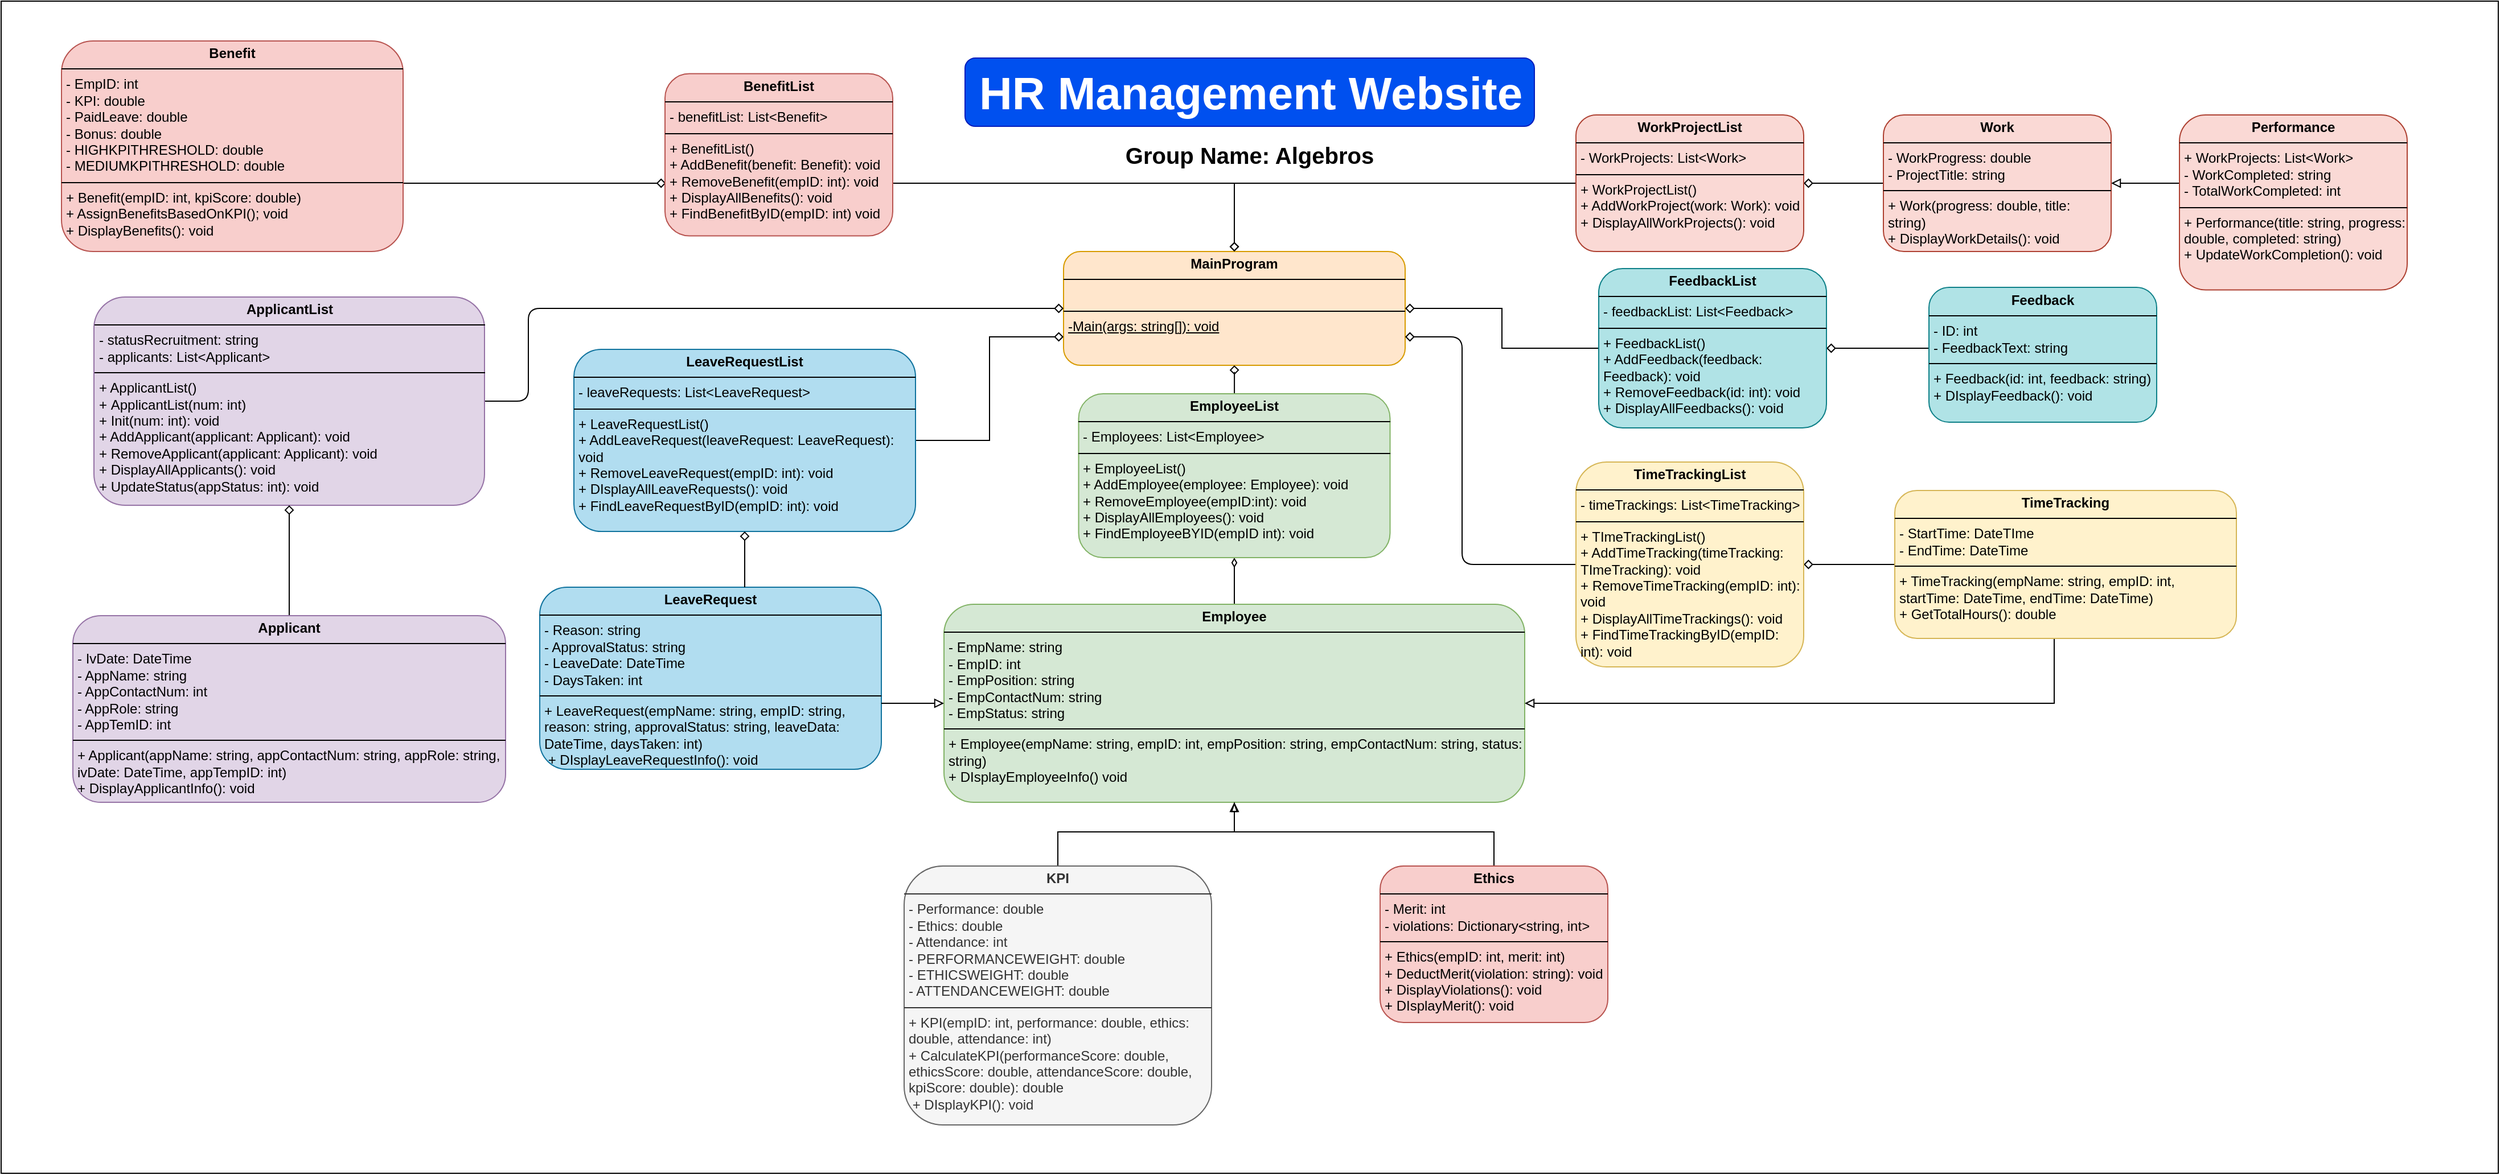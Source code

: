 <mxfile version="24.5.3" type="device">
  <diagram name="UML Diagram" id="B32nLFlXEyp0Fuyi2Kdr">
    <mxGraphModel dx="1621" dy="557" grid="1" gridSize="10" guides="1" tooltips="1" connect="1" arrows="1" fold="1" page="1" pageScale="1" pageWidth="827" pageHeight="1169" background="#ffffff" math="0" shadow="0">
      <root>
        <mxCell id="0" />
        <mxCell id="1" parent="0" />
        <mxCell id="nQVhuzZ-owbcPkJ_BbAp-5" value="" style="rounded=0;whiteSpace=wrap;html=1;movable=0;resizable=0;rotatable=0;deletable=0;editable=0;locked=1;connectable=0;" parent="1" vertex="1">
          <mxGeometry x="-683" y="70" width="2193" height="1030" as="geometry" />
        </mxCell>
        <mxCell id="2VV1gwh-YhfajOW8AinX-5" value="&lt;p style=&quot;margin:0px;margin-top:4px;text-align:center;&quot;&gt;&lt;b&gt;MainProgram&lt;/b&gt;&lt;/p&gt;&lt;hr size=&quot;1&quot; style=&quot;border-style:solid;&quot;&gt;&lt;p style=&quot;margin:0px;margin-left:4px;&quot;&gt;&lt;br&gt;&lt;/p&gt;&lt;hr size=&quot;1&quot; style=&quot;border-style:solid;&quot;&gt;&lt;p style=&quot;margin:0px;margin-left:4px;&quot;&gt;&lt;u&gt;-Main(args: string[]): void&lt;/u&gt;&lt;/p&gt;" style="verticalAlign=top;align=left;overflow=fill;html=1;whiteSpace=wrap;fillColor=#ffe6cc;strokeColor=#d79b00;rounded=1;" parent="1" vertex="1">
          <mxGeometry x="250" y="290" width="300" height="100" as="geometry" />
        </mxCell>
        <mxCell id="2VV1gwh-YhfajOW8AinX-6" value="&lt;font size=&quot;1&quot; style=&quot;&quot;&gt;&lt;b style=&quot;font-size: 40px;&quot;&gt;HR Management Website&lt;/b&gt;&lt;/font&gt;" style="text;html=1;align=center;verticalAlign=middle;resizable=0;points=[];autosize=1;strokeColor=#001DBC;fillColor=#0050ef;fontColor=#ffffff;rounded=1;" parent="1" vertex="1">
          <mxGeometry x="163.5" y="120" width="500" height="60" as="geometry" />
        </mxCell>
        <mxCell id="LnMj1FM4kVcDslZHznKj-27" style="edgeStyle=orthogonalEdgeStyle;rounded=1;orthogonalLoop=1;jettySize=auto;html=1;entryX=1;entryY=0.5;entryDx=0;entryDy=0;endArrow=diamond;endFill=0;" parent="1" source="LnMj1FM4kVcDslZHznKj-5" target="LnMj1FM4kVcDslZHznKj-7" edge="1">
          <mxGeometry relative="1" as="geometry" />
        </mxCell>
        <mxCell id="LnMj1FM4kVcDslZHznKj-52" style="edgeStyle=orthogonalEdgeStyle;rounded=1;orthogonalLoop=1;jettySize=auto;html=1;entryX=1;entryY=0.75;entryDx=0;entryDy=0;endArrow=diamond;endFill=0;" parent="1" source="LnMj1FM4kVcDslZHznKj-7" target="2VV1gwh-YhfajOW8AinX-5" edge="1">
          <mxGeometry relative="1" as="geometry">
            <Array as="points">
              <mxPoint x="600" y="565" />
              <mxPoint x="600" y="365" />
            </Array>
          </mxGeometry>
        </mxCell>
        <mxCell id="LnMj1FM4kVcDslZHznKj-7" value="&lt;p style=&quot;margin:0px;margin-top:4px;text-align:center;&quot;&gt;&lt;b&gt;TimeTrackingList&lt;/b&gt;&lt;/p&gt;&lt;hr size=&quot;1&quot; style=&quot;border-style:solid;&quot;&gt;&lt;p style=&quot;margin:0px;margin-left:4px;&quot;&gt;- timeTrackings: List&amp;lt;TimeTracking&amp;gt;&lt;/p&gt;&lt;hr size=&quot;1&quot; style=&quot;border-style:solid;&quot;&gt;&lt;p style=&quot;margin:0px;margin-left:4px;&quot;&gt;+ TImeTrackingList()&lt;/p&gt;&lt;p style=&quot;margin:0px;margin-left:4px;&quot;&gt;+ AddTimeTracking(timeTracking: TImeTracking): void&lt;/p&gt;&lt;p style=&quot;margin:0px;margin-left:4px;&quot;&gt;+ RemoveTimeTracking(empID: int):&lt;/p&gt;&lt;p style=&quot;margin:0px;margin-left:4px;&quot;&gt;void&lt;/p&gt;&lt;p style=&quot;margin:0px;margin-left:4px;&quot;&gt;+ DisplayAllTimeTrackings(): void&lt;/p&gt;&lt;p style=&quot;margin:0px;margin-left:4px;&quot;&gt;+ FindTimeTrackingByID(empID: int): void&lt;/p&gt;" style="verticalAlign=top;align=left;overflow=fill;html=1;whiteSpace=wrap;fillColor=#fff2cc;strokeColor=#d6b656;rounded=1;" parent="1" vertex="1">
          <mxGeometry x="700" y="475" width="200" height="180" as="geometry" />
        </mxCell>
        <mxCell id="LnMj1FM4kVcDslZHznKj-8" value="&lt;p style=&quot;margin:0px;margin-top:4px;text-align:center;&quot;&gt;&lt;b&gt;LeaveRequest&lt;/b&gt;&lt;/p&gt;&lt;hr size=&quot;1&quot; style=&quot;border-style:solid;&quot;&gt;&lt;p style=&quot;margin:0px;margin-left:4px;&quot;&gt;- Reason: string&lt;br&gt;&lt;/p&gt;&lt;p style=&quot;margin:0px;margin-left:4px;&quot;&gt;- ApprovalStatus: string&lt;/p&gt;&lt;p style=&quot;margin:0px;margin-left:4px;&quot;&gt;- LeaveDate: DateTime&lt;/p&gt;&lt;p style=&quot;margin:0px;margin-left:4px;&quot;&gt;- DaysTaken: int&lt;/p&gt;&lt;hr size=&quot;1&quot; style=&quot;border-style:solid;&quot;&gt;&lt;p style=&quot;margin:0px;margin-left:4px;&quot;&gt;+ LeaveRequest(empName: string, empID: string, reason: string, approvalStatus: string, leaveData: DateTime, daysTaken: int)&lt;/p&gt;&lt;p style=&quot;margin:0px;margin-left:4px;&quot;&gt;&amp;nbsp;+ DIsplayLeaveRequestInfo(): void&lt;/p&gt;" style="verticalAlign=top;align=left;overflow=fill;html=1;whiteSpace=wrap;fillColor=#b1ddf0;strokeColor=#10739e;rounded=1;" parent="1" vertex="1">
          <mxGeometry x="-210" y="585" width="300" height="160" as="geometry" />
        </mxCell>
        <mxCell id="LnMj1FM4kVcDslZHznKj-46" style="edgeStyle=orthogonalEdgeStyle;rounded=1;orthogonalLoop=1;jettySize=auto;html=1;endArrow=diamond;endFill=0;exitX=1;exitY=0.5;exitDx=0;exitDy=0;" parent="1" source="LnMj1FM4kVcDslZHznKj-17" target="2VV1gwh-YhfajOW8AinX-5" edge="1">
          <mxGeometry relative="1" as="geometry">
            <Array as="points">
              <mxPoint x="-220" y="422" />
              <mxPoint x="-220" y="340" />
            </Array>
          </mxGeometry>
        </mxCell>
        <mxCell id="LnMj1FM4kVcDslZHznKj-17" value="&lt;p style=&quot;margin:0px;margin-top:4px;text-align:center;&quot;&gt;&lt;b&gt;ApplicantList&lt;/b&gt;&lt;/p&gt;&lt;hr size=&quot;1&quot; style=&quot;border-style:solid;&quot;&gt;&lt;p style=&quot;margin:0px;margin-left:4px;&quot;&gt;- statusRecruitment: string&lt;/p&gt;&lt;p style=&quot;margin:0px;margin-left:4px;&quot;&gt;- applicants: List&amp;lt;Applicant&amp;gt;&lt;/p&gt;&lt;hr size=&quot;1&quot; style=&quot;border-style:solid;&quot;&gt;&lt;p style=&quot;margin:0px;margin-left:4px;&quot;&gt;+ ApplicantList()&lt;/p&gt;&lt;p style=&quot;margin:0px;margin-left:4px;&quot;&gt;+&amp;nbsp;&lt;span style=&quot;background-color: initial;&quot;&gt;ApplicantList(num: int)&lt;/span&gt;&lt;br&gt;&lt;/p&gt;&lt;p style=&quot;margin:0px;margin-left:4px;&quot;&gt;&lt;span style=&quot;background-color: initial;&quot;&gt;+ Init(num: int): void&lt;/span&gt;&lt;/p&gt;&lt;p style=&quot;margin:0px;margin-left:4px;&quot;&gt;+ AddApplicant(applicant: Applicant): void&lt;/p&gt;&lt;p style=&quot;margin:0px;margin-left:4px;&quot;&gt;+ RemoveApplicant&lt;span style=&quot;background-color: initial;&quot;&gt;(applicant: Applicant): void&lt;/span&gt;&lt;/p&gt;&lt;p style=&quot;margin:0px;margin-left:4px;&quot;&gt;&lt;span style=&quot;background-color: initial;&quot;&gt;+ DisplayAllApplicants(): void&lt;/span&gt;&lt;/p&gt;&lt;p style=&quot;margin:0px;margin-left:4px;&quot;&gt;&lt;span style=&quot;background-color: initial;&quot;&gt;+ UpdateStatus(appStatus: int): void&lt;/span&gt;&lt;/p&gt;&lt;p style=&quot;margin:0px;margin-left:4px;&quot;&gt;&lt;br&gt;&lt;/p&gt;" style="verticalAlign=top;align=left;overflow=fill;html=1;whiteSpace=wrap;fillColor=#e1d5e7;strokeColor=#9673a6;rounded=1;" parent="1" vertex="1">
          <mxGeometry x="-601.5" y="330" width="343" height="183" as="geometry" />
        </mxCell>
        <mxCell id="-FD523-r_wNJJA3PX4Bi-11" style="edgeStyle=orthogonalEdgeStyle;rounded=0;orthogonalLoop=1;jettySize=auto;html=1;entryX=0.5;entryY=1;entryDx=0;entryDy=0;endArrow=diamond;endFill=0;" parent="1" source="LnMj1FM4kVcDslZHznKj-19" target="LnMj1FM4kVcDslZHznKj-17" edge="1">
          <mxGeometry relative="1" as="geometry" />
        </mxCell>
        <mxCell id="LnMj1FM4kVcDslZHznKj-19" value="&lt;p style=&quot;margin:0px;margin-top:4px;text-align:center;&quot;&gt;&lt;b&gt;Applicant&lt;/b&gt;&lt;/p&gt;&lt;hr size=&quot;1&quot; style=&quot;border-style:solid;&quot;&gt;&lt;p style=&quot;margin:0px;margin-left:4px;&quot;&gt;&lt;span style=&quot;background-color: initial;&quot;&gt;- IvDate: DateTime&lt;/span&gt;&lt;br&gt;&lt;/p&gt;&lt;p style=&quot;margin:0px;margin-left:4px;&quot;&gt;&lt;span style=&quot;background-color: initial;&quot;&gt;- AppName: string&lt;/span&gt;&lt;/p&gt;&lt;p style=&quot;margin:0px;margin-left:4px;&quot;&gt;&lt;span style=&quot;background-color: initial;&quot;&gt;- AppContactNum: int&lt;/span&gt;&lt;/p&gt;&lt;p style=&quot;margin:0px;margin-left:4px;&quot;&gt;&lt;span style=&quot;background-color: initial;&quot;&gt;- AppRole: string&lt;/span&gt;&lt;/p&gt;&lt;p style=&quot;margin:0px;margin-left:4px;&quot;&gt;&lt;span style=&quot;background-color: initial;&quot;&gt;- AppTemID: int&lt;/span&gt;&lt;/p&gt;&lt;hr size=&quot;1&quot; style=&quot;border-style:solid;&quot;&gt;&lt;p style=&quot;margin:0px;margin-left:4px;&quot;&gt;&lt;span style=&quot;background-color: initial;&quot;&gt;+ Applicant(appName: string, appContactNum: string, appRole: string, ivDate: DateTime, appTempID: int)&lt;/span&gt;&lt;br&gt;&lt;/p&gt;&lt;p style=&quot;margin:0px;margin-left:4px;&quot;&gt;+ DisplayApplicantInfo(): void&lt;/p&gt;&lt;p style=&quot;margin:0px;margin-left:4px;&quot;&gt;&lt;br&gt;&lt;/p&gt;" style="verticalAlign=top;align=left;overflow=fill;html=1;whiteSpace=wrap;fillColor=#e1d5e7;strokeColor=#9673a6;rounded=1;" parent="1" vertex="1">
          <mxGeometry x="-620" y="610" width="380" height="164" as="geometry" />
        </mxCell>
        <mxCell id="-FD523-r_wNJJA3PX4Bi-18" style="edgeStyle=orthogonalEdgeStyle;rounded=0;orthogonalLoop=1;jettySize=auto;html=1;entryX=0.5;entryY=1;entryDx=0;entryDy=0;endArrow=diamondThin;endFill=0;" parent="1" source="LnMj1FM4kVcDslZHznKj-22" target="LnMj1FM4kVcDslZHznKj-23" edge="1">
          <mxGeometry relative="1" as="geometry" />
        </mxCell>
        <mxCell id="LnMj1FM4kVcDslZHznKj-22" value="&lt;p style=&quot;margin:0px;margin-top:4px;text-align:center;&quot;&gt;&lt;b&gt;Employee&lt;/b&gt;&lt;/p&gt;&lt;hr size=&quot;1&quot; style=&quot;border-style:solid;&quot;&gt;&lt;p style=&quot;margin: 0px 0px 0px 4px;&quot;&gt;- EmpName: string&lt;/p&gt;&lt;p style=&quot;margin: 0px 0px 0px 4px;&quot;&gt;- EmpID: int&lt;/p&gt;&lt;p style=&quot;margin: 0px 0px 0px 4px;&quot;&gt;- EmpPosition: string&lt;/p&gt;&lt;p style=&quot;margin: 0px 0px 0px 4px;&quot;&gt;- EmpContactNum: string&lt;/p&gt;&lt;p style=&quot;margin: 0px 0px 0px 4px;&quot;&gt;- EmpStatus: string&lt;/p&gt;&lt;hr size=&quot;1&quot; style=&quot;border-style:solid;&quot;&gt;&lt;p style=&quot;margin:0px;margin-left:4px;&quot;&gt;+ Employee(empName: string, empID: int, empPosition: string, empContactNum: string, status: string)&lt;/p&gt;&lt;p style=&quot;margin:0px;margin-left:4px;&quot;&gt;+ DIsplayEmployeeInfo() void&lt;/p&gt;" style="verticalAlign=top;align=left;overflow=fill;html=1;whiteSpace=wrap;fillColor=#d5e8d4;strokeColor=#82b366;rounded=1;" parent="1" vertex="1">
          <mxGeometry x="145" y="600" width="510" height="174" as="geometry" />
        </mxCell>
        <mxCell id="LnMj1FM4kVcDslZHznKj-24" style="edgeStyle=orthogonalEdgeStyle;rounded=1;orthogonalLoop=1;jettySize=auto;html=1;entryX=0.5;entryY=1;entryDx=0;entryDy=0;endArrow=diamond;endFill=0;" parent="1" source="LnMj1FM4kVcDslZHznKj-23" target="2VV1gwh-YhfajOW8AinX-5" edge="1">
          <mxGeometry relative="1" as="geometry" />
        </mxCell>
        <mxCell id="LnMj1FM4kVcDslZHznKj-23" value="&lt;p style=&quot;margin:0px;margin-top:4px;text-align:center;&quot;&gt;&lt;b&gt;EmployeeList&lt;/b&gt;&lt;/p&gt;&lt;hr size=&quot;1&quot; style=&quot;border-style:solid;&quot;&gt;&lt;p style=&quot;margin:0px;margin-left:4px;&quot;&gt;- Employees: List&amp;lt;Employee&amp;gt;&lt;/p&gt;&lt;hr size=&quot;1&quot; style=&quot;border-style:solid;&quot;&gt;&lt;p style=&quot;margin:0px;margin-left:4px;&quot;&gt;+ EmployeeList()&lt;/p&gt;&lt;p style=&quot;margin:0px;margin-left:4px;&quot;&gt;+ AddEmployee(employee: Employee): void&lt;/p&gt;&lt;p style=&quot;margin:0px;margin-left:4px;&quot;&gt;+ RemoveEmployee(empID:int): void&lt;/p&gt;&lt;p style=&quot;margin:0px;margin-left:4px;&quot;&gt;+ DisplayAllEmployees(): void&lt;/p&gt;&lt;p style=&quot;margin:0px;margin-left:4px;&quot;&gt;+ FindEmployeeBYID(empID int): void&lt;/p&gt;" style="verticalAlign=top;align=left;overflow=fill;html=1;whiteSpace=wrap;fillColor=#d5e8d4;strokeColor=#82b366;rounded=1;" parent="1" vertex="1">
          <mxGeometry x="263.25" y="415" width="273.5" height="144" as="geometry" />
        </mxCell>
        <mxCell id="-FD523-r_wNJJA3PX4Bi-1" style="edgeStyle=orthogonalEdgeStyle;rounded=0;orthogonalLoop=1;jettySize=auto;html=1;exitX=0.5;exitY=0;exitDx=0;exitDy=0;endArrow=blockThin;endFill=0;entryX=0.5;entryY=1;entryDx=0;entryDy=0;" parent="1" source="LnMj1FM4kVcDslZHznKj-28" target="LnMj1FM4kVcDslZHznKj-22" edge="1">
          <mxGeometry relative="1" as="geometry">
            <mxPoint x="360" y="810" as="targetPoint" />
            <Array as="points">
              <mxPoint x="245" y="800" />
              <mxPoint x="400" y="800" />
            </Array>
          </mxGeometry>
        </mxCell>
        <mxCell id="LnMj1FM4kVcDslZHznKj-28" value="&lt;p style=&quot;margin:0px;margin-top:4px;text-align:center;&quot;&gt;&lt;b&gt;KPI&lt;/b&gt;&lt;/p&gt;&lt;hr size=&quot;1&quot; style=&quot;border-style:solid;&quot;&gt;&lt;p style=&quot;margin:0px;margin-left:4px;&quot;&gt;- Performance&lt;span style=&quot;background-color: initial;&quot;&gt;: double&lt;/span&gt;&lt;/p&gt;&lt;p style=&quot;margin:0px;margin-left:4px;&quot;&gt;&lt;span style=&quot;background-color: initial;&quot;&gt;- Ethics: double&lt;/span&gt;&lt;/p&gt;&lt;p style=&quot;margin:0px;margin-left:4px;&quot;&gt;&lt;span style=&quot;background-color: initial;&quot;&gt;- Attendance: int&lt;/span&gt;&lt;/p&gt;&lt;p style=&quot;margin:0px;margin-left:4px;&quot;&gt;&lt;span style=&quot;background-color: initial;&quot;&gt;- PERFORMANCEWEIGHT: double&lt;/span&gt;&lt;/p&gt;&lt;p style=&quot;margin:0px;margin-left:4px;&quot;&gt;&lt;span style=&quot;background-color: initial;&quot;&gt;- ETHICSWEIGHT: double&lt;/span&gt;&lt;/p&gt;&lt;p style=&quot;margin:0px;margin-left:4px;&quot;&gt;&lt;span style=&quot;background-color: initial;&quot;&gt;- ATTENDANCEWEIGHT: double&lt;/span&gt;&lt;/p&gt;&lt;hr size=&quot;1&quot; style=&quot;border-style:solid;&quot;&gt;&lt;p style=&quot;margin:0px;margin-left:4px;&quot;&gt;+ KPI(empID: int, performance: double, ethics: double, attendance: int)&lt;/p&gt;&lt;p style=&quot;margin:0px;margin-left:4px;&quot;&gt;+ CalculateKPI(performanceScore: double, ethicsScore: double, attendanceScore: double, kpiScore: double): double&lt;/p&gt;&lt;p style=&quot;margin:0px;margin-left:4px;&quot;&gt;&amp;nbsp;+ DIsplayKPI(): void&lt;/p&gt;" style="verticalAlign=top;align=left;overflow=fill;html=1;whiteSpace=wrap;fillColor=#f5f5f5;fontColor=#333333;strokeColor=#666666;rounded=1;" parent="1" vertex="1">
          <mxGeometry x="110" y="830" width="270" height="227.5" as="geometry" />
        </mxCell>
        <mxCell id="-FD523-r_wNJJA3PX4Bi-22" style="edgeStyle=orthogonalEdgeStyle;rounded=0;orthogonalLoop=1;jettySize=auto;html=1;endArrow=block;endFill=0;entryX=0.5;entryY=1;entryDx=0;entryDy=0;" parent="1" source="LnMj1FM4kVcDslZHznKj-29" target="LnMj1FM4kVcDslZHznKj-22" edge="1">
          <mxGeometry relative="1" as="geometry">
            <mxPoint x="450" y="840" as="targetPoint" />
            <Array as="points">
              <mxPoint x="628" y="800" />
              <mxPoint x="400" y="800" />
            </Array>
          </mxGeometry>
        </mxCell>
        <mxCell id="LnMj1FM4kVcDslZHznKj-29" value="&lt;p style=&quot;margin:0px;margin-top:4px;text-align:center;&quot;&gt;&lt;b&gt;Ethics&lt;/b&gt;&lt;/p&gt;&lt;hr size=&quot;1&quot; style=&quot;border-style:solid;&quot;&gt;&lt;p style=&quot;margin:0px;margin-left:4px;&quot;&gt;- Merit: int&lt;/p&gt;&lt;p style=&quot;margin:0px;margin-left:4px;&quot;&gt;- violations: Dictionary&amp;lt;string, int&amp;gt;&lt;/p&gt;&lt;hr size=&quot;1&quot; style=&quot;border-style:solid;&quot;&gt;&lt;p style=&quot;margin:0px;margin-left:4px;&quot;&gt;+ Ethics(empID: int, merit: int)&lt;/p&gt;&lt;p style=&quot;margin:0px;margin-left:4px;&quot;&gt;+ DeductMerit(violation: string): void&lt;/p&gt;&lt;p style=&quot;margin:0px;margin-left:4px;&quot;&gt;+ DisplayViolations(): void&lt;/p&gt;&lt;p style=&quot;margin:0px;margin-left:4px;&quot;&gt;+ DIsplayMerit(): void&lt;/p&gt;" style="verticalAlign=top;align=left;overflow=fill;html=1;whiteSpace=wrap;fillColor=#f8cecc;strokeColor=#b85450;rounded=1;" parent="1" vertex="1">
          <mxGeometry x="528" y="830" width="200" height="137.5" as="geometry" />
        </mxCell>
        <mxCell id="-FD523-r_wNJJA3PX4Bi-7" style="edgeStyle=orthogonalEdgeStyle;rounded=0;orthogonalLoop=1;jettySize=auto;html=1;endArrow=block;endFill=0;entryX=1;entryY=0.5;entryDx=0;entryDy=0;" parent="1" source="LnMj1FM4kVcDslZHznKj-30" target="LnMj1FM4kVcDslZHznKj-31" edge="1">
          <mxGeometry relative="1" as="geometry">
            <Array as="points">
              <mxPoint x="1220" y="230" />
              <mxPoint x="1220" y="230" />
            </Array>
            <mxPoint x="1200" y="250" as="targetPoint" />
          </mxGeometry>
        </mxCell>
        <mxCell id="LnMj1FM4kVcDslZHznKj-30" value="&lt;p style=&quot;margin:0px;margin-top:4px;text-align:center;&quot;&gt;&lt;b&gt;Performance&lt;/b&gt;&lt;/p&gt;&lt;hr size=&quot;1&quot; style=&quot;border-style:solid;&quot;&gt;&lt;p style=&quot;margin:0px;margin-left:4px;&quot;&gt;&lt;span style=&quot;background-color: initial;&quot;&gt;+ WorkProjects: List&amp;lt;Work&amp;gt;&lt;/span&gt;&lt;br&gt;&lt;/p&gt;&lt;p style=&quot;margin:0px;margin-left:4px;&quot;&gt;&lt;span style=&quot;background-color: initial;&quot;&gt;- WorkCompleted: string&lt;/span&gt;&lt;/p&gt;&lt;p style=&quot;margin:0px;margin-left:4px;&quot;&gt;&lt;span style=&quot;background-color: initial;&quot;&gt;- TotalWorkCompleted: int&lt;/span&gt;&lt;/p&gt;&lt;hr size=&quot;1&quot; style=&quot;border-style:solid;&quot;&gt;&lt;p style=&quot;margin:0px;margin-left:4px;&quot;&gt;+ Performance(title: string, progress: double, completed: string)&lt;/p&gt;&lt;p style=&quot;margin:0px;margin-left:4px;&quot;&gt;+ UpdateWorkCompletion(): void&lt;/p&gt;" style="verticalAlign=top;align=left;overflow=fill;html=1;whiteSpace=wrap;fillColor=#fad9d5;strokeColor=#ae4132;rounded=1;" parent="1" vertex="1">
          <mxGeometry x="1230" y="170" width="200" height="153.75" as="geometry" />
        </mxCell>
        <mxCell id="-FD523-r_wNJJA3PX4Bi-13" style="edgeStyle=orthogonalEdgeStyle;rounded=0;orthogonalLoop=1;jettySize=auto;html=1;endArrow=diamond;endFill=0;entryX=1;entryY=0.5;entryDx=0;entryDy=0;" parent="1" source="LnMj1FM4kVcDslZHznKj-31" target="-FD523-r_wNJJA3PX4Bi-9" edge="1">
          <mxGeometry relative="1" as="geometry">
            <Array as="points">
              <mxPoint x="940" y="230" />
              <mxPoint x="940" y="230" />
            </Array>
            <mxPoint x="930" y="250" as="targetPoint" />
          </mxGeometry>
        </mxCell>
        <mxCell id="LnMj1FM4kVcDslZHznKj-31" value="&lt;p style=&quot;margin:0px;margin-top:4px;text-align:center;&quot;&gt;&lt;b&gt;Work&lt;/b&gt;&lt;/p&gt;&lt;hr size=&quot;1&quot; style=&quot;border-style:solid;&quot;&gt;&lt;p style=&quot;margin:0px;margin-left:4px;&quot;&gt;&lt;span style=&quot;background-color: initial;&quot;&gt;- WorkProgress&lt;/span&gt;&lt;span style=&quot;background-color: initial;&quot;&gt;: double&lt;/span&gt;&lt;br&gt;&lt;/p&gt;&lt;p style=&quot;margin:0px;margin-left:4px;&quot;&gt;&lt;span style=&quot;background-color: initial;&quot;&gt;- ProjectTitle: string&lt;br&gt;&lt;/span&gt;&lt;/p&gt;&lt;hr size=&quot;1&quot; style=&quot;border-style:solid;&quot;&gt;&lt;p style=&quot;margin:0px;margin-left:4px;&quot;&gt;+ Work(progress: double, title: string)&lt;/p&gt;&lt;p style=&quot;margin:0px;margin-left:4px;&quot;&gt;+ DisplayWorkDetails(): void&lt;/p&gt;" style="verticalAlign=top;align=left;overflow=fill;html=1;whiteSpace=wrap;fillColor=#fad9d5;strokeColor=#ae4132;rounded=1;" parent="1" vertex="1">
          <mxGeometry x="970" y="170" width="200" height="120" as="geometry" />
        </mxCell>
        <mxCell id="LnMj1FM4kVcDslZHznKj-40" style="edgeStyle=orthogonalEdgeStyle;rounded=1;orthogonalLoop=1;jettySize=auto;html=1;entryX=1;entryY=0.5;entryDx=0;entryDy=0;endArrow=diamond;endFill=0;" parent="1" source="LnMj1FM4kVcDslZHznKj-32" target="LnMj1FM4kVcDslZHznKj-34" edge="1">
          <mxGeometry relative="1" as="geometry">
            <Array as="points">
              <mxPoint x="970" y="375" />
              <mxPoint x="970" y="375" />
            </Array>
          </mxGeometry>
        </mxCell>
        <mxCell id="LnMj1FM4kVcDslZHznKj-32" value="&lt;p style=&quot;margin:0px;margin-top:4px;text-align:center;&quot;&gt;&lt;b&gt;Feedback&lt;/b&gt;&lt;/p&gt;&lt;hr size=&quot;1&quot; style=&quot;border-style:solid;&quot;&gt;&lt;p style=&quot;margin:0px;margin-left:4px;&quot;&gt;- ID: int&lt;/p&gt;&lt;p style=&quot;margin:0px;margin-left:4px;&quot;&gt;- FeedbackText: string&lt;/p&gt;&lt;hr size=&quot;1&quot; style=&quot;border-style:solid;&quot;&gt;&lt;p style=&quot;margin:0px;margin-left:4px;&quot;&gt;+ Feedback(id: int, feedback: string)&lt;br&gt;&lt;/p&gt;&lt;p style=&quot;margin:0px;margin-left:4px;&quot;&gt;+ DIsplayFeedback(): void&lt;/p&gt;" style="verticalAlign=top;align=left;overflow=fill;html=1;whiteSpace=wrap;fillColor=#b0e3e6;strokeColor=#0e8088;rounded=1;" parent="1" vertex="1">
          <mxGeometry x="1010" y="321.5" width="200" height="118.5" as="geometry" />
        </mxCell>
        <mxCell id="-FD523-r_wNJJA3PX4Bi-12" style="edgeStyle=orthogonalEdgeStyle;rounded=0;orthogonalLoop=1;jettySize=auto;html=1;endArrow=diamond;endFill=0;exitX=1;exitY=0.5;exitDx=0;exitDy=0;entryX=0.004;entryY=0.671;entryDx=0;entryDy=0;entryPerimeter=0;" parent="1" source="LnMj1FM4kVcDslZHznKj-33" target="7nOJeP81Bv1is6DJL4u_-1" edge="1">
          <mxGeometry relative="1" as="geometry">
            <mxPoint x="-150" y="250" as="targetPoint" />
            <Array as="points">
              <mxPoint x="-330" y="230" />
              <mxPoint x="-99" y="230" />
            </Array>
          </mxGeometry>
        </mxCell>
        <mxCell id="LnMj1FM4kVcDslZHznKj-33" value="&lt;p style=&quot;margin:0px;margin-top:4px;text-align:center;&quot;&gt;&lt;b&gt;Benefit&lt;/b&gt;&lt;/p&gt;&lt;hr size=&quot;1&quot; style=&quot;border-style:solid;&quot;&gt;&lt;p style=&quot;margin:0px;margin-left:4px;&quot;&gt;&lt;span style=&quot;background-color: initial;&quot;&gt;- EmpID: int&lt;/span&gt;&lt;/p&gt;&lt;p style=&quot;margin:0px;margin-left:4px;&quot;&gt;&lt;span style=&quot;background-color: initial;&quot;&gt;- KPI: double&lt;/span&gt;&lt;/p&gt;&lt;p style=&quot;margin:0px;margin-left:4px;&quot;&gt;&lt;span style=&quot;background-color: initial;&quot;&gt;- PaidLeave: double&lt;/span&gt;&lt;/p&gt;&lt;p style=&quot;margin:0px;margin-left:4px;&quot;&gt;&lt;span style=&quot;background-color: initial;&quot;&gt;- Bonus: double&lt;/span&gt;&lt;/p&gt;&lt;p style=&quot;margin: 0px 0px 0px 4px;&quot;&gt;- HIGHKPITHRESHOLD: double&lt;/p&gt;&lt;p style=&quot;margin: 0px 0px 0px 4px;&quot;&gt;- MEDIUMKPITHRESHOLD: double&lt;/p&gt;&lt;hr size=&quot;1&quot; style=&quot;border-style:solid;&quot;&gt;&lt;p style=&quot;margin:0px;margin-left:4px;&quot;&gt;+ Benefit(empID: int, kpiScore: double)&lt;/p&gt;&lt;p style=&quot;margin:0px;margin-left:4px;&quot;&gt;+ AssignBenefitsBasedOnKPI(); void&lt;/p&gt;&lt;p style=&quot;margin:0px;margin-left:4px;&quot;&gt;+ DisplayBenefits(): void&lt;/p&gt;" style="verticalAlign=top;align=left;overflow=fill;html=1;whiteSpace=wrap;fillColor=#f8cecc;strokeColor=#b85450;rounded=1;" parent="1" vertex="1">
          <mxGeometry x="-630" y="105" width="300" height="185" as="geometry" />
        </mxCell>
        <mxCell id="-FD523-r_wNJJA3PX4Bi-14" style="edgeStyle=orthogonalEdgeStyle;rounded=0;orthogonalLoop=1;jettySize=auto;html=1;entryX=1;entryY=0.5;entryDx=0;entryDy=0;endArrow=diamond;endFill=0;" parent="1" source="LnMj1FM4kVcDslZHznKj-34" target="2VV1gwh-YhfajOW8AinX-5" edge="1">
          <mxGeometry relative="1" as="geometry" />
        </mxCell>
        <mxCell id="i0HgJRy4AgxKUA7o_81E-2" value="&lt;font style=&quot;font-size: 20px;&quot;&gt;Group Name: Algebros&lt;/font&gt;" style="text;html=1;align=center;verticalAlign=middle;whiteSpace=wrap;rounded=0;fontStyle=1" parent="1" vertex="1">
          <mxGeometry x="299" y="190" width="229" height="30" as="geometry" />
        </mxCell>
        <mxCell id="-FD523-r_wNJJA3PX4Bi-21" style="edgeStyle=orthogonalEdgeStyle;rounded=0;orthogonalLoop=1;jettySize=auto;html=1;entryX=0.5;entryY=0;entryDx=0;entryDy=0;endArrow=diamond;endFill=0;" parent="1" source="7nOJeP81Bv1is6DJL4u_-1" target="2VV1gwh-YhfajOW8AinX-5" edge="1">
          <mxGeometry relative="1" as="geometry">
            <Array as="points">
              <mxPoint x="400" y="230" />
            </Array>
          </mxGeometry>
        </mxCell>
        <mxCell id="7nOJeP81Bv1is6DJL4u_-1" value="&lt;p style=&quot;margin:0px;margin-top:4px;text-align:center;&quot;&gt;&lt;b&gt;BenefitList&lt;/b&gt;&lt;/p&gt;&lt;hr size=&quot;1&quot; style=&quot;border-style:solid;&quot;&gt;&lt;p style=&quot;margin:0px;margin-left:4px;&quot;&gt;&lt;span style=&quot;background-color: initial;&quot;&gt;- benefitList: List&amp;lt;Benefit&amp;gt;&lt;/span&gt;&lt;/p&gt;&lt;hr size=&quot;1&quot; style=&quot;border-style:solid;&quot;&gt;&lt;p style=&quot;margin:0px;margin-left:4px;&quot;&gt;+ BenefitList()&lt;br&gt;&lt;/p&gt;&lt;p style=&quot;margin:0px;margin-left:4px;&quot;&gt;+ AddBenefit(benefit: Benefit): void&lt;/p&gt;&lt;p style=&quot;margin:0px;margin-left:4px;&quot;&gt;+ RemoveBenefit(empID: int): void&lt;/p&gt;&lt;p style=&quot;margin:0px;margin-left:4px;&quot;&gt;+ DisplayAllBenefits(): void&lt;/p&gt;&lt;p style=&quot;margin:0px;margin-left:4px;&quot;&gt;+ FindBenefitByID(empID: int) void&lt;/p&gt;" style="verticalAlign=top;align=left;overflow=fill;html=1;whiteSpace=wrap;fillColor=#f8cecc;strokeColor=#b85450;rounded=1;" parent="1" vertex="1">
          <mxGeometry x="-100" y="133.75" width="200" height="142.5" as="geometry" />
        </mxCell>
        <mxCell id="nmEMQq9AuY1IFIDxgRyu-1" style="edgeStyle=orthogonalEdgeStyle;rounded=0;orthogonalLoop=1;jettySize=auto;html=1;endArrow=block;endFill=0;entryX=1;entryY=0.5;entryDx=0;entryDy=0;" parent="1" source="LnMj1FM4kVcDslZHznKj-5" target="LnMj1FM4kVcDslZHznKj-22" edge="1">
          <mxGeometry relative="1" as="geometry">
            <Array as="points">
              <mxPoint x="1120" y="687" />
            </Array>
            <mxPoint x="770" y="730" as="targetPoint" />
          </mxGeometry>
        </mxCell>
        <mxCell id="-FD523-r_wNJJA3PX4Bi-2" style="edgeStyle=orthogonalEdgeStyle;rounded=0;orthogonalLoop=1;jettySize=auto;html=1;entryX=0;entryY=0.5;entryDx=0;entryDy=0;endArrow=block;endFill=0;" parent="1" source="LnMj1FM4kVcDslZHznKj-8" target="LnMj1FM4kVcDslZHznKj-22" edge="1">
          <mxGeometry relative="1" as="geometry">
            <Array as="points">
              <mxPoint x="110" y="687" />
              <mxPoint x="110" y="687" />
            </Array>
          </mxGeometry>
        </mxCell>
        <mxCell id="-FD523-r_wNJJA3PX4Bi-19" style="edgeStyle=orthogonalEdgeStyle;rounded=0;orthogonalLoop=1;jettySize=auto;html=1;entryX=0;entryY=0.75;entryDx=0;entryDy=0;endArrow=diamond;endFill=0;" parent="1" source="-FD523-r_wNJJA3PX4Bi-3" target="2VV1gwh-YhfajOW8AinX-5" edge="1">
          <mxGeometry relative="1" as="geometry" />
        </mxCell>
        <mxCell id="-FD523-r_wNJJA3PX4Bi-3" value="&lt;p style=&quot;margin:0px;margin-top:4px;text-align:center;&quot;&gt;&lt;b&gt;LeaveRequestList&lt;/b&gt;&lt;/p&gt;&lt;hr size=&quot;1&quot; style=&quot;border-style:solid;&quot;&gt;&lt;p style=&quot;margin:0px;margin-left:4px;&quot;&gt;- leaveRequests: List&amp;lt;LeaveRequest&amp;gt;&lt;/p&gt;&lt;hr size=&quot;1&quot; style=&quot;border-style:solid;&quot;&gt;&lt;p style=&quot;margin:0px;margin-left:4px;&quot;&gt;+ LeaveRequestList()&lt;br&gt;&lt;/p&gt;&lt;p style=&quot;margin:0px;margin-left:4px;&quot;&gt;+ AddLeaveRequest(leaveRequest: LeaveRequest): void&lt;/p&gt;&lt;p style=&quot;margin:0px;margin-left:4px;&quot;&gt;+ RemoveLeaveRequest(empID: int): void&lt;/p&gt;&lt;p style=&quot;margin:0px;margin-left:4px;&quot;&gt;+ DIsplayAllLeaveRequests(): void&lt;/p&gt;&lt;p style=&quot;margin:0px;margin-left:4px;&quot;&gt;+ FindLeaveRequestByID(empID: int): void&lt;/p&gt;" style="verticalAlign=top;align=left;overflow=fill;html=1;whiteSpace=wrap;fillColor=#b1ddf0;strokeColor=#10739e;rounded=1;" parent="1" vertex="1">
          <mxGeometry x="-180" y="376" width="300" height="160" as="geometry" />
        </mxCell>
        <mxCell id="-FD523-r_wNJJA3PX4Bi-6" style="edgeStyle=orthogonalEdgeStyle;rounded=0;orthogonalLoop=1;jettySize=auto;html=1;entryX=0.5;entryY=1;entryDx=0;entryDy=0;endArrow=diamond;endFill=0;" parent="1" source="LnMj1FM4kVcDslZHznKj-8" target="-FD523-r_wNJJA3PX4Bi-3" edge="1">
          <mxGeometry relative="1" as="geometry">
            <Array as="points">
              <mxPoint x="-30" y="730" />
              <mxPoint x="-30" y="730" />
            </Array>
          </mxGeometry>
        </mxCell>
        <mxCell id="-FD523-r_wNJJA3PX4Bi-23" style="edgeStyle=orthogonalEdgeStyle;rounded=0;orthogonalLoop=1;jettySize=auto;html=1;endArrow=diamond;endFill=0;" parent="1" source="-FD523-r_wNJJA3PX4Bi-9" edge="1">
          <mxGeometry relative="1" as="geometry">
            <mxPoint x="400" y="290" as="targetPoint" />
            <Array as="points">
              <mxPoint x="400" y="230" />
            </Array>
          </mxGeometry>
        </mxCell>
        <mxCell id="-FD523-r_wNJJA3PX4Bi-9" value="&lt;p style=&quot;margin:0px;margin-top:4px;text-align:center;&quot;&gt;&lt;b&gt;WorkProjectList&lt;/b&gt;&lt;/p&gt;&lt;hr size=&quot;1&quot; style=&quot;border-style:solid;&quot;&gt;&lt;p style=&quot;margin:0px;margin-left:4px;&quot;&gt;&lt;span style=&quot;background-color: initial;&quot;&gt;- WorkProjects: List&amp;lt;Work&amp;gt;&lt;/span&gt;&lt;/p&gt;&lt;hr size=&quot;1&quot; style=&quot;border-style:solid;&quot;&gt;&lt;p style=&quot;margin:0px;margin-left:4px;&quot;&gt;+ WorkProjectList()&lt;/p&gt;&lt;p style=&quot;margin:0px;margin-left:4px;&quot;&gt;+ AddWorkProject(work: Work): void&lt;/p&gt;&lt;p style=&quot;margin:0px;margin-left:4px;&quot;&gt;+ DisplayAllWorkProjects(): void&lt;/p&gt;" style="verticalAlign=top;align=left;overflow=fill;html=1;whiteSpace=wrap;fillColor=#fad9d5;strokeColor=#ae4132;rounded=1;" parent="1" vertex="1">
          <mxGeometry x="700" y="170" width="200" height="120" as="geometry" />
        </mxCell>
        <mxCell id="LnMj1FM4kVcDslZHznKj-34" value="&lt;p style=&quot;margin:0px;margin-top:4px;text-align:center;&quot;&gt;&lt;b&gt;FeedbackList&lt;/b&gt;&lt;/p&gt;&lt;hr size=&quot;1&quot; style=&quot;border-style:solid;&quot;&gt;&lt;p style=&quot;margin:0px;margin-left:4px;&quot;&gt;- feedbackList: List&amp;lt;Feedback&amp;gt;&lt;br&gt;&lt;/p&gt;&lt;hr size=&quot;1&quot; style=&quot;border-style:solid;&quot;&gt;&lt;p style=&quot;margin:0px;margin-left:4px;&quot;&gt;&lt;span style=&quot;background-color: initial;&quot;&gt;+ FeedbackList()&lt;/span&gt;&lt;br&gt;&lt;/p&gt;&lt;p style=&quot;margin:0px;margin-left:4px;&quot;&gt;&lt;span style=&quot;background-color: initial;&quot;&gt;+ AddFeedback(feedback: Feedback): void&lt;/span&gt;&lt;/p&gt;&lt;p style=&quot;margin:0px;margin-left:4px;&quot;&gt;&lt;span style=&quot;background-color: initial;&quot;&gt;+ RemoveFeedback(id: int): void&lt;/span&gt;&lt;/p&gt;&lt;p style=&quot;margin:0px;margin-left:4px;&quot;&gt;&lt;span style=&quot;background-color: initial;&quot;&gt;+ DisplayAllFeedbacks(): void&lt;/span&gt;&lt;/p&gt;" style="verticalAlign=top;align=left;overflow=fill;html=1;whiteSpace=wrap;fillColor=#b0e3e6;strokeColor=#0e8088;rounded=1;" parent="1" vertex="1">
          <mxGeometry x="720" y="305" width="200" height="140" as="geometry" />
        </mxCell>
        <mxCell id="LnMj1FM4kVcDslZHznKj-5" value="&lt;p style=&quot;margin:0px;margin-top:4px;text-align:center;&quot;&gt;&lt;b&gt;TimeTracking&lt;/b&gt;&lt;/p&gt;&lt;hr size=&quot;1&quot; style=&quot;border-style:solid;&quot;&gt;&lt;p style=&quot;margin:0px;margin-left:4px;&quot;&gt;- StartTime: DateTIme&lt;br&gt;&lt;/p&gt;&lt;p style=&quot;margin:0px;margin-left:4px;&quot;&gt;- EndTime: DateTime&lt;/p&gt;&lt;hr size=&quot;1&quot; style=&quot;border-style:solid;&quot;&gt;&lt;p style=&quot;margin:0px;margin-left:4px;&quot;&gt;+ TimeTracking(empName: string, empID: int, startTime: DateTime, endTime: DateTime)&lt;/p&gt;&lt;p style=&quot;margin:0px;margin-left:4px;&quot;&gt;+ GetTotalHours(): double&lt;/p&gt;" style="verticalAlign=top;align=left;overflow=fill;html=1;whiteSpace=wrap;fillColor=#fff2cc;strokeColor=#d6b656;rounded=1;" parent="1" vertex="1">
          <mxGeometry x="980" y="500" width="300" height="130" as="geometry" />
        </mxCell>
      </root>
    </mxGraphModel>
  </diagram>
</mxfile>
